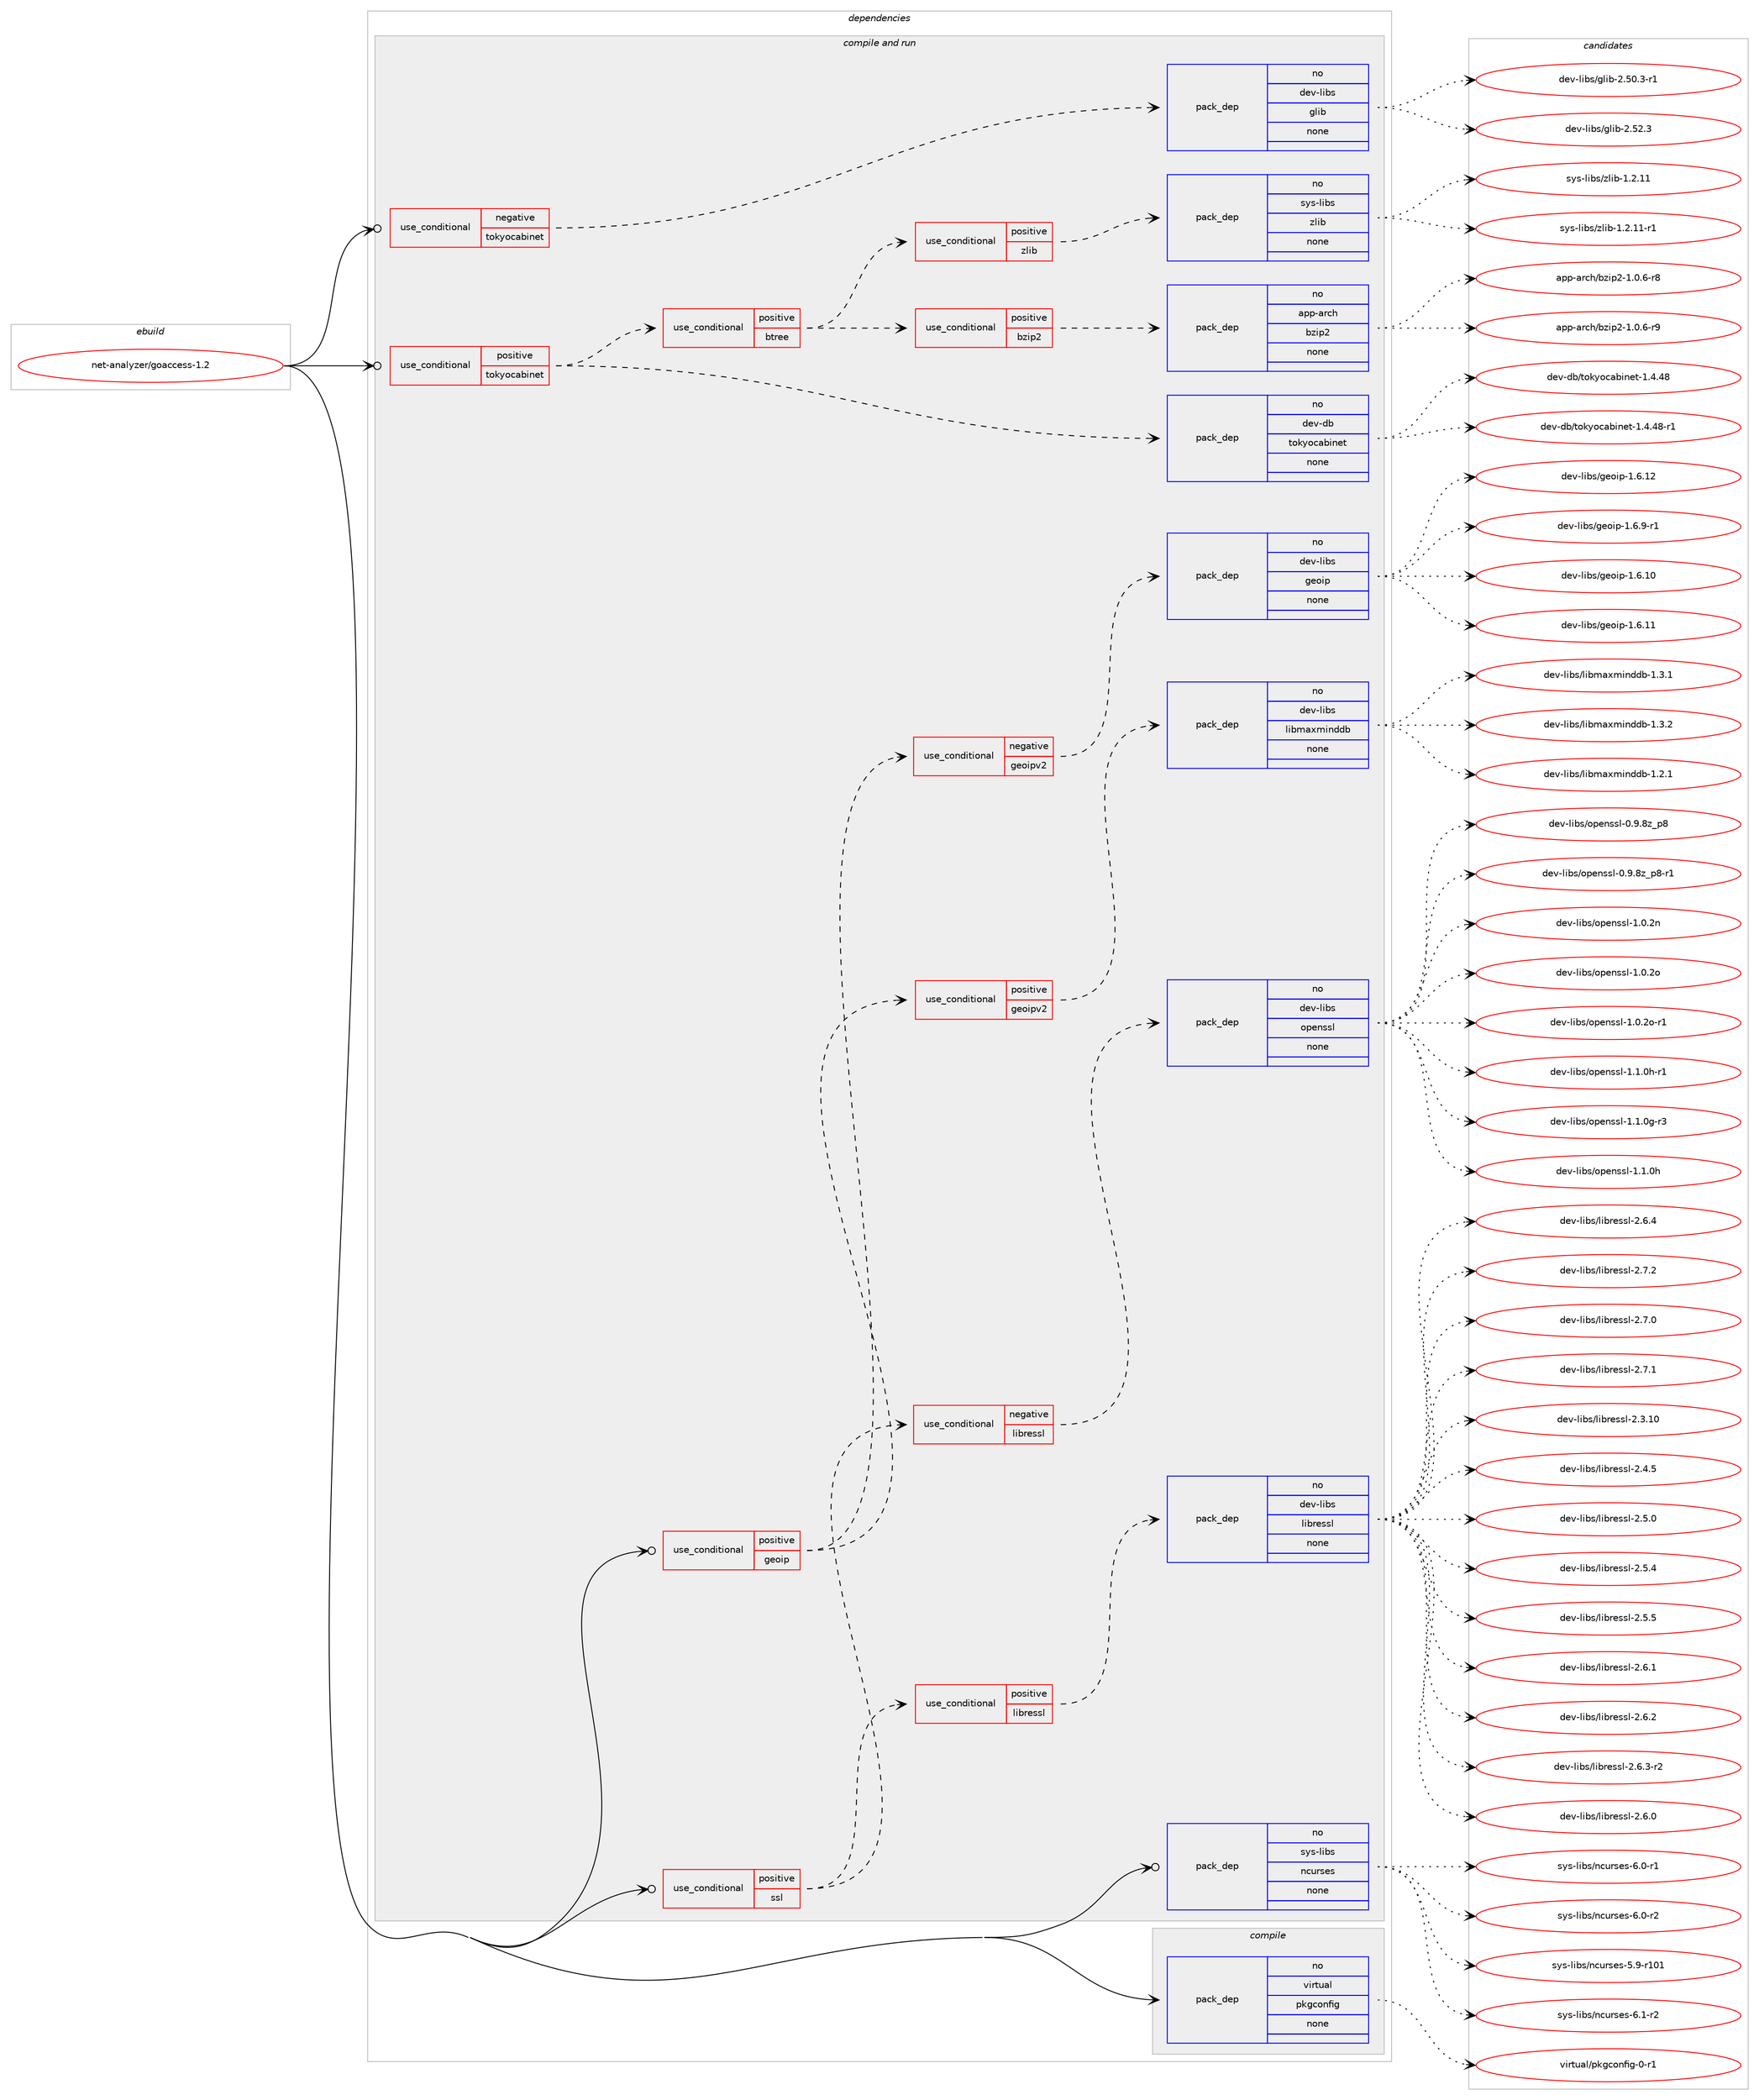 digraph prolog {

# *************
# Graph options
# *************

newrank=true;
concentrate=true;
compound=true;
graph [rankdir=LR,fontname=Helvetica,fontsize=10,ranksep=1.5];#, ranksep=2.5, nodesep=0.2];
edge  [arrowhead=vee];
node  [fontname=Helvetica,fontsize=10];

# **********
# The ebuild
# **********

subgraph cluster_leftcol {
color=gray;
rank=same;
label=<<i>ebuild</i>>;
id [label="net-analyzer/goaccess-1.2", color=red, width=4, href="../net-analyzer/goaccess-1.2.svg"];
}

# ****************
# The dependencies
# ****************

subgraph cluster_midcol {
color=gray;
label=<<i>dependencies</i>>;
subgraph cluster_compile {
fillcolor="#eeeeee";
style=filled;
label=<<i>compile</i>>;
subgraph pack4 {
dependency5 [label=<<TABLE BORDER="0" CELLBORDER="1" CELLSPACING="0" CELLPADDING="4" WIDTH="220"><TR><TD ROWSPAN="6" CELLPADDING="30">pack_dep</TD></TR><TR><TD WIDTH="110">no</TD></TR><TR><TD>virtual</TD></TR><TR><TD>pkgconfig</TD></TR><TR><TD>none</TD></TR><TR><TD></TD></TR></TABLE>>, shape=none, color=blue];
}
id:e -> dependency5:w [weight=20,style="solid",arrowhead="vee"];
}
subgraph cluster_compileandrun {
fillcolor="#eeeeee";
style=filled;
label=<<i>compile and run</i>>;
subgraph cond2 {
dependency6 [label=<<TABLE BORDER="0" CELLBORDER="1" CELLSPACING="0" CELLPADDING="4"><TR><TD ROWSPAN="3" CELLPADDING="10">use_conditional</TD></TR><TR><TD>negative</TD></TR><TR><TD>tokyocabinet</TD></TR></TABLE>>, shape=none, color=red];
subgraph pack5 {
dependency7 [label=<<TABLE BORDER="0" CELLBORDER="1" CELLSPACING="0" CELLPADDING="4" WIDTH="220"><TR><TD ROWSPAN="6" CELLPADDING="30">pack_dep</TD></TR><TR><TD WIDTH="110">no</TD></TR><TR><TD>dev-libs</TD></TR><TR><TD>glib</TD></TR><TR><TD>none</TD></TR><TR><TD></TD></TR></TABLE>>, shape=none, color=blue];
}
dependency6:e -> dependency7:w [weight=20,style="dashed",arrowhead="vee"];
}
id:e -> dependency6:w [weight=20,style="solid",arrowhead="odotvee"];
subgraph cond3 {
dependency8 [label=<<TABLE BORDER="0" CELLBORDER="1" CELLSPACING="0" CELLPADDING="4"><TR><TD ROWSPAN="3" CELLPADDING="10">use_conditional</TD></TR><TR><TD>positive</TD></TR><TR><TD>geoip</TD></TR></TABLE>>, shape=none, color=red];
subgraph cond4 {
dependency9 [label=<<TABLE BORDER="0" CELLBORDER="1" CELLSPACING="0" CELLPADDING="4"><TR><TD ROWSPAN="3" CELLPADDING="10">use_conditional</TD></TR><TR><TD>negative</TD></TR><TR><TD>geoipv2</TD></TR></TABLE>>, shape=none, color=red];
subgraph pack6 {
dependency10 [label=<<TABLE BORDER="0" CELLBORDER="1" CELLSPACING="0" CELLPADDING="4" WIDTH="220"><TR><TD ROWSPAN="6" CELLPADDING="30">pack_dep</TD></TR><TR><TD WIDTH="110">no</TD></TR><TR><TD>dev-libs</TD></TR><TR><TD>geoip</TD></TR><TR><TD>none</TD></TR><TR><TD></TD></TR></TABLE>>, shape=none, color=blue];
}
dependency9:e -> dependency10:w [weight=20,style="dashed",arrowhead="vee"];
}
dependency8:e -> dependency9:w [weight=20,style="dashed",arrowhead="vee"];
subgraph cond5 {
dependency11 [label=<<TABLE BORDER="0" CELLBORDER="1" CELLSPACING="0" CELLPADDING="4"><TR><TD ROWSPAN="3" CELLPADDING="10">use_conditional</TD></TR><TR><TD>positive</TD></TR><TR><TD>geoipv2</TD></TR></TABLE>>, shape=none, color=red];
subgraph pack7 {
dependency12 [label=<<TABLE BORDER="0" CELLBORDER="1" CELLSPACING="0" CELLPADDING="4" WIDTH="220"><TR><TD ROWSPAN="6" CELLPADDING="30">pack_dep</TD></TR><TR><TD WIDTH="110">no</TD></TR><TR><TD>dev-libs</TD></TR><TR><TD>libmaxminddb</TD></TR><TR><TD>none</TD></TR><TR><TD></TD></TR></TABLE>>, shape=none, color=blue];
}
dependency11:e -> dependency12:w [weight=20,style="dashed",arrowhead="vee"];
}
dependency8:e -> dependency11:w [weight=20,style="dashed",arrowhead="vee"];
}
id:e -> dependency8:w [weight=20,style="solid",arrowhead="odotvee"];
subgraph cond6 {
dependency13 [label=<<TABLE BORDER="0" CELLBORDER="1" CELLSPACING="0" CELLPADDING="4"><TR><TD ROWSPAN="3" CELLPADDING="10">use_conditional</TD></TR><TR><TD>positive</TD></TR><TR><TD>ssl</TD></TR></TABLE>>, shape=none, color=red];
subgraph cond7 {
dependency14 [label=<<TABLE BORDER="0" CELLBORDER="1" CELLSPACING="0" CELLPADDING="4"><TR><TD ROWSPAN="3" CELLPADDING="10">use_conditional</TD></TR><TR><TD>negative</TD></TR><TR><TD>libressl</TD></TR></TABLE>>, shape=none, color=red];
subgraph pack8 {
dependency15 [label=<<TABLE BORDER="0" CELLBORDER="1" CELLSPACING="0" CELLPADDING="4" WIDTH="220"><TR><TD ROWSPAN="6" CELLPADDING="30">pack_dep</TD></TR><TR><TD WIDTH="110">no</TD></TR><TR><TD>dev-libs</TD></TR><TR><TD>openssl</TD></TR><TR><TD>none</TD></TR><TR><TD></TD></TR></TABLE>>, shape=none, color=blue];
}
dependency14:e -> dependency15:w [weight=20,style="dashed",arrowhead="vee"];
}
dependency13:e -> dependency14:w [weight=20,style="dashed",arrowhead="vee"];
subgraph cond8 {
dependency16 [label=<<TABLE BORDER="0" CELLBORDER="1" CELLSPACING="0" CELLPADDING="4"><TR><TD ROWSPAN="3" CELLPADDING="10">use_conditional</TD></TR><TR><TD>positive</TD></TR><TR><TD>libressl</TD></TR></TABLE>>, shape=none, color=red];
subgraph pack9 {
dependency17 [label=<<TABLE BORDER="0" CELLBORDER="1" CELLSPACING="0" CELLPADDING="4" WIDTH="220"><TR><TD ROWSPAN="6" CELLPADDING="30">pack_dep</TD></TR><TR><TD WIDTH="110">no</TD></TR><TR><TD>dev-libs</TD></TR><TR><TD>libressl</TD></TR><TR><TD>none</TD></TR><TR><TD></TD></TR></TABLE>>, shape=none, color=blue];
}
dependency16:e -> dependency17:w [weight=20,style="dashed",arrowhead="vee"];
}
dependency13:e -> dependency16:w [weight=20,style="dashed",arrowhead="vee"];
}
id:e -> dependency13:w [weight=20,style="solid",arrowhead="odotvee"];
subgraph cond9 {
dependency18 [label=<<TABLE BORDER="0" CELLBORDER="1" CELLSPACING="0" CELLPADDING="4"><TR><TD ROWSPAN="3" CELLPADDING="10">use_conditional</TD></TR><TR><TD>positive</TD></TR><TR><TD>tokyocabinet</TD></TR></TABLE>>, shape=none, color=red];
subgraph pack10 {
dependency19 [label=<<TABLE BORDER="0" CELLBORDER="1" CELLSPACING="0" CELLPADDING="4" WIDTH="220"><TR><TD ROWSPAN="6" CELLPADDING="30">pack_dep</TD></TR><TR><TD WIDTH="110">no</TD></TR><TR><TD>dev-db</TD></TR><TR><TD>tokyocabinet</TD></TR><TR><TD>none</TD></TR><TR><TD></TD></TR></TABLE>>, shape=none, color=blue];
}
dependency18:e -> dependency19:w [weight=20,style="dashed",arrowhead="vee"];
subgraph cond10 {
dependency20 [label=<<TABLE BORDER="0" CELLBORDER="1" CELLSPACING="0" CELLPADDING="4"><TR><TD ROWSPAN="3" CELLPADDING="10">use_conditional</TD></TR><TR><TD>positive</TD></TR><TR><TD>btree</TD></TR></TABLE>>, shape=none, color=red];
subgraph cond11 {
dependency21 [label=<<TABLE BORDER="0" CELLBORDER="1" CELLSPACING="0" CELLPADDING="4"><TR><TD ROWSPAN="3" CELLPADDING="10">use_conditional</TD></TR><TR><TD>positive</TD></TR><TR><TD>bzip2</TD></TR></TABLE>>, shape=none, color=red];
subgraph pack11 {
dependency22 [label=<<TABLE BORDER="0" CELLBORDER="1" CELLSPACING="0" CELLPADDING="4" WIDTH="220"><TR><TD ROWSPAN="6" CELLPADDING="30">pack_dep</TD></TR><TR><TD WIDTH="110">no</TD></TR><TR><TD>app-arch</TD></TR><TR><TD>bzip2</TD></TR><TR><TD>none</TD></TR><TR><TD></TD></TR></TABLE>>, shape=none, color=blue];
}
dependency21:e -> dependency22:w [weight=20,style="dashed",arrowhead="vee"];
}
dependency20:e -> dependency21:w [weight=20,style="dashed",arrowhead="vee"];
subgraph cond12 {
dependency23 [label=<<TABLE BORDER="0" CELLBORDER="1" CELLSPACING="0" CELLPADDING="4"><TR><TD ROWSPAN="3" CELLPADDING="10">use_conditional</TD></TR><TR><TD>positive</TD></TR><TR><TD>zlib</TD></TR></TABLE>>, shape=none, color=red];
subgraph pack12 {
dependency24 [label=<<TABLE BORDER="0" CELLBORDER="1" CELLSPACING="0" CELLPADDING="4" WIDTH="220"><TR><TD ROWSPAN="6" CELLPADDING="30">pack_dep</TD></TR><TR><TD WIDTH="110">no</TD></TR><TR><TD>sys-libs</TD></TR><TR><TD>zlib</TD></TR><TR><TD>none</TD></TR><TR><TD></TD></TR></TABLE>>, shape=none, color=blue];
}
dependency23:e -> dependency24:w [weight=20,style="dashed",arrowhead="vee"];
}
dependency20:e -> dependency23:w [weight=20,style="dashed",arrowhead="vee"];
}
dependency18:e -> dependency20:w [weight=20,style="dashed",arrowhead="vee"];
}
id:e -> dependency18:w [weight=20,style="solid",arrowhead="odotvee"];
subgraph pack13 {
dependency25 [label=<<TABLE BORDER="0" CELLBORDER="1" CELLSPACING="0" CELLPADDING="4" WIDTH="220"><TR><TD ROWSPAN="6" CELLPADDING="30">pack_dep</TD></TR><TR><TD WIDTH="110">no</TD></TR><TR><TD>sys-libs</TD></TR><TR><TD>ncurses</TD></TR><TR><TD>none</TD></TR><TR><TD></TD></TR></TABLE>>, shape=none, color=blue];
}
id:e -> dependency25:w [weight=20,style="solid",arrowhead="odotvee"];
}
subgraph cluster_run {
fillcolor="#eeeeee";
style=filled;
label=<<i>run</i>>;
}
}

# **************
# The candidates
# **************

subgraph cluster_choices {
rank=same;
color=gray;
label=<<i>candidates</i>>;

subgraph choice4 {
color=black;
nodesep=1;
choice11810511411611797108471121071039911111010210510345484511449 [label="virtual/pkgconfig-0-r1", color=red, width=4,href="../virtual/pkgconfig-0-r1.svg"];
dependency5:e -> choice11810511411611797108471121071039911111010210510345484511449:w [style=dotted,weight="100"];
}
subgraph choice5 {
color=black;
nodesep=1;
choice10010111845108105981154710310810598455046534846514511449 [label="dev-libs/glib-2.50.3-r1", color=red, width=4,href="../dev-libs/glib-2.50.3-r1.svg"];
choice1001011184510810598115471031081059845504653504651 [label="dev-libs/glib-2.52.3", color=red, width=4,href="../dev-libs/glib-2.52.3.svg"];
dependency7:e -> choice10010111845108105981154710310810598455046534846514511449:w [style=dotted,weight="100"];
dependency7:e -> choice1001011184510810598115471031081059845504653504651:w [style=dotted,weight="100"];
}
subgraph choice6 {
color=black;
nodesep=1;
choice10010111845108105981154710310111110511245494654464948 [label="dev-libs/geoip-1.6.10", color=red, width=4,href="../dev-libs/geoip-1.6.10.svg"];
choice10010111845108105981154710310111110511245494654464949 [label="dev-libs/geoip-1.6.11", color=red, width=4,href="../dev-libs/geoip-1.6.11.svg"];
choice10010111845108105981154710310111110511245494654464950 [label="dev-libs/geoip-1.6.12", color=red, width=4,href="../dev-libs/geoip-1.6.12.svg"];
choice1001011184510810598115471031011111051124549465446574511449 [label="dev-libs/geoip-1.6.9-r1", color=red, width=4,href="../dev-libs/geoip-1.6.9-r1.svg"];
dependency10:e -> choice10010111845108105981154710310111110511245494654464948:w [style=dotted,weight="100"];
dependency10:e -> choice10010111845108105981154710310111110511245494654464949:w [style=dotted,weight="100"];
dependency10:e -> choice10010111845108105981154710310111110511245494654464950:w [style=dotted,weight="100"];
dependency10:e -> choice1001011184510810598115471031011111051124549465446574511449:w [style=dotted,weight="100"];
}
subgraph choice7 {
color=black;
nodesep=1;
choice100101118451081059811547108105981099712010910511010010098454946504649 [label="dev-libs/libmaxminddb-1.2.1", color=red, width=4,href="../dev-libs/libmaxminddb-1.2.1.svg"];
choice100101118451081059811547108105981099712010910511010010098454946514649 [label="dev-libs/libmaxminddb-1.3.1", color=red, width=4,href="../dev-libs/libmaxminddb-1.3.1.svg"];
choice100101118451081059811547108105981099712010910511010010098454946514650 [label="dev-libs/libmaxminddb-1.3.2", color=red, width=4,href="../dev-libs/libmaxminddb-1.3.2.svg"];
dependency12:e -> choice100101118451081059811547108105981099712010910511010010098454946504649:w [style=dotted,weight="100"];
dependency12:e -> choice100101118451081059811547108105981099712010910511010010098454946514649:w [style=dotted,weight="100"];
dependency12:e -> choice100101118451081059811547108105981099712010910511010010098454946514650:w [style=dotted,weight="100"];
}
subgraph choice8 {
color=black;
nodesep=1;
choice1001011184510810598115471111121011101151151084549464946481034511451 [label="dev-libs/openssl-1.1.0g-r3", color=red, width=4,href="../dev-libs/openssl-1.1.0g-r3.svg"];
choice100101118451081059811547111112101110115115108454946494648104 [label="dev-libs/openssl-1.1.0h", color=red, width=4,href="../dev-libs/openssl-1.1.0h.svg"];
choice1001011184510810598115471111121011101151151084548465746561229511256 [label="dev-libs/openssl-0.9.8z_p8", color=red, width=4,href="../dev-libs/openssl-0.9.8z_p8.svg"];
choice10010111845108105981154711111210111011511510845484657465612295112564511449 [label="dev-libs/openssl-0.9.8z_p8-r1", color=red, width=4,href="../dev-libs/openssl-0.9.8z_p8-r1.svg"];
choice100101118451081059811547111112101110115115108454946484650110 [label="dev-libs/openssl-1.0.2n", color=red, width=4,href="../dev-libs/openssl-1.0.2n.svg"];
choice100101118451081059811547111112101110115115108454946484650111 [label="dev-libs/openssl-1.0.2o", color=red, width=4,href="../dev-libs/openssl-1.0.2o.svg"];
choice1001011184510810598115471111121011101151151084549464846501114511449 [label="dev-libs/openssl-1.0.2o-r1", color=red, width=4,href="../dev-libs/openssl-1.0.2o-r1.svg"];
choice1001011184510810598115471111121011101151151084549464946481044511449 [label="dev-libs/openssl-1.1.0h-r1", color=red, width=4,href="../dev-libs/openssl-1.1.0h-r1.svg"];
dependency15:e -> choice1001011184510810598115471111121011101151151084549464946481034511451:w [style=dotted,weight="100"];
dependency15:e -> choice100101118451081059811547111112101110115115108454946494648104:w [style=dotted,weight="100"];
dependency15:e -> choice1001011184510810598115471111121011101151151084548465746561229511256:w [style=dotted,weight="100"];
dependency15:e -> choice10010111845108105981154711111210111011511510845484657465612295112564511449:w [style=dotted,weight="100"];
dependency15:e -> choice100101118451081059811547111112101110115115108454946484650110:w [style=dotted,weight="100"];
dependency15:e -> choice100101118451081059811547111112101110115115108454946484650111:w [style=dotted,weight="100"];
dependency15:e -> choice1001011184510810598115471111121011101151151084549464846501114511449:w [style=dotted,weight="100"];
dependency15:e -> choice1001011184510810598115471111121011101151151084549464946481044511449:w [style=dotted,weight="100"];
}
subgraph choice9 {
color=black;
nodesep=1;
choice10010111845108105981154710810598114101115115108455046554648 [label="dev-libs/libressl-2.7.0", color=red, width=4,href="../dev-libs/libressl-2.7.0.svg"];
choice10010111845108105981154710810598114101115115108455046554649 [label="dev-libs/libressl-2.7.1", color=red, width=4,href="../dev-libs/libressl-2.7.1.svg"];
choice1001011184510810598115471081059811410111511510845504651464948 [label="dev-libs/libressl-2.3.10", color=red, width=4,href="../dev-libs/libressl-2.3.10.svg"];
choice10010111845108105981154710810598114101115115108455046524653 [label="dev-libs/libressl-2.4.5", color=red, width=4,href="../dev-libs/libressl-2.4.5.svg"];
choice10010111845108105981154710810598114101115115108455046534648 [label="dev-libs/libressl-2.5.0", color=red, width=4,href="../dev-libs/libressl-2.5.0.svg"];
choice10010111845108105981154710810598114101115115108455046534652 [label="dev-libs/libressl-2.5.4", color=red, width=4,href="../dev-libs/libressl-2.5.4.svg"];
choice10010111845108105981154710810598114101115115108455046534653 [label="dev-libs/libressl-2.5.5", color=red, width=4,href="../dev-libs/libressl-2.5.5.svg"];
choice10010111845108105981154710810598114101115115108455046544649 [label="dev-libs/libressl-2.6.1", color=red, width=4,href="../dev-libs/libressl-2.6.1.svg"];
choice10010111845108105981154710810598114101115115108455046544650 [label="dev-libs/libressl-2.6.2", color=red, width=4,href="../dev-libs/libressl-2.6.2.svg"];
choice100101118451081059811547108105981141011151151084550465446514511450 [label="dev-libs/libressl-2.6.3-r2", color=red, width=4,href="../dev-libs/libressl-2.6.3-r2.svg"];
choice10010111845108105981154710810598114101115115108455046544648 [label="dev-libs/libressl-2.6.0", color=red, width=4,href="../dev-libs/libressl-2.6.0.svg"];
choice10010111845108105981154710810598114101115115108455046544652 [label="dev-libs/libressl-2.6.4", color=red, width=4,href="../dev-libs/libressl-2.6.4.svg"];
choice10010111845108105981154710810598114101115115108455046554650 [label="dev-libs/libressl-2.7.2", color=red, width=4,href="../dev-libs/libressl-2.7.2.svg"];
dependency17:e -> choice10010111845108105981154710810598114101115115108455046554648:w [style=dotted,weight="100"];
dependency17:e -> choice10010111845108105981154710810598114101115115108455046554649:w [style=dotted,weight="100"];
dependency17:e -> choice1001011184510810598115471081059811410111511510845504651464948:w [style=dotted,weight="100"];
dependency17:e -> choice10010111845108105981154710810598114101115115108455046524653:w [style=dotted,weight="100"];
dependency17:e -> choice10010111845108105981154710810598114101115115108455046534648:w [style=dotted,weight="100"];
dependency17:e -> choice10010111845108105981154710810598114101115115108455046534652:w [style=dotted,weight="100"];
dependency17:e -> choice10010111845108105981154710810598114101115115108455046534653:w [style=dotted,weight="100"];
dependency17:e -> choice10010111845108105981154710810598114101115115108455046544649:w [style=dotted,weight="100"];
dependency17:e -> choice10010111845108105981154710810598114101115115108455046544650:w [style=dotted,weight="100"];
dependency17:e -> choice100101118451081059811547108105981141011151151084550465446514511450:w [style=dotted,weight="100"];
dependency17:e -> choice10010111845108105981154710810598114101115115108455046544648:w [style=dotted,weight="100"];
dependency17:e -> choice10010111845108105981154710810598114101115115108455046544652:w [style=dotted,weight="100"];
dependency17:e -> choice10010111845108105981154710810598114101115115108455046554650:w [style=dotted,weight="100"];
}
subgraph choice10 {
color=black;
nodesep=1;
choice10010111845100984711611110712111199979810511010111645494652465256 [label="dev-db/tokyocabinet-1.4.48", color=red, width=4,href="../dev-db/tokyocabinet-1.4.48.svg"];
choice100101118451009847116111107121111999798105110101116454946524652564511449 [label="dev-db/tokyocabinet-1.4.48-r1", color=red, width=4,href="../dev-db/tokyocabinet-1.4.48-r1.svg"];
dependency19:e -> choice10010111845100984711611110712111199979810511010111645494652465256:w [style=dotted,weight="100"];
dependency19:e -> choice100101118451009847116111107121111999798105110101116454946524652564511449:w [style=dotted,weight="100"];
}
subgraph choice11 {
color=black;
nodesep=1;
choice971121124597114991044798122105112504549464846544511456 [label="app-arch/bzip2-1.0.6-r8", color=red, width=4,href="../app-arch/bzip2-1.0.6-r8.svg"];
choice971121124597114991044798122105112504549464846544511457 [label="app-arch/bzip2-1.0.6-r9", color=red, width=4,href="../app-arch/bzip2-1.0.6-r9.svg"];
dependency22:e -> choice971121124597114991044798122105112504549464846544511456:w [style=dotted,weight="100"];
dependency22:e -> choice971121124597114991044798122105112504549464846544511457:w [style=dotted,weight="100"];
}
subgraph choice12 {
color=black;
nodesep=1;
choice1151211154510810598115471221081059845494650464949 [label="sys-libs/zlib-1.2.11", color=red, width=4,href="../sys-libs/zlib-1.2.11.svg"];
choice11512111545108105981154712210810598454946504649494511449 [label="sys-libs/zlib-1.2.11-r1", color=red, width=4,href="../sys-libs/zlib-1.2.11-r1.svg"];
dependency24:e -> choice1151211154510810598115471221081059845494650464949:w [style=dotted,weight="100"];
dependency24:e -> choice11512111545108105981154712210810598454946504649494511449:w [style=dotted,weight="100"];
}
subgraph choice13 {
color=black;
nodesep=1;
choice11512111545108105981154711099117114115101115455446484511449 [label="sys-libs/ncurses-6.0-r1", color=red, width=4,href="../sys-libs/ncurses-6.0-r1.svg"];
choice11512111545108105981154711099117114115101115455446484511450 [label="sys-libs/ncurses-6.0-r2", color=red, width=4,href="../sys-libs/ncurses-6.0-r2.svg"];
choice115121115451081059811547110991171141151011154553465745114494849 [label="sys-libs/ncurses-5.9-r101", color=red, width=4,href="../sys-libs/ncurses-5.9-r101.svg"];
choice11512111545108105981154711099117114115101115455446494511450 [label="sys-libs/ncurses-6.1-r2", color=red, width=4,href="../sys-libs/ncurses-6.1-r2.svg"];
dependency25:e -> choice11512111545108105981154711099117114115101115455446484511449:w [style=dotted,weight="100"];
dependency25:e -> choice11512111545108105981154711099117114115101115455446484511450:w [style=dotted,weight="100"];
dependency25:e -> choice115121115451081059811547110991171141151011154553465745114494849:w [style=dotted,weight="100"];
dependency25:e -> choice11512111545108105981154711099117114115101115455446494511450:w [style=dotted,weight="100"];
}
}

}
